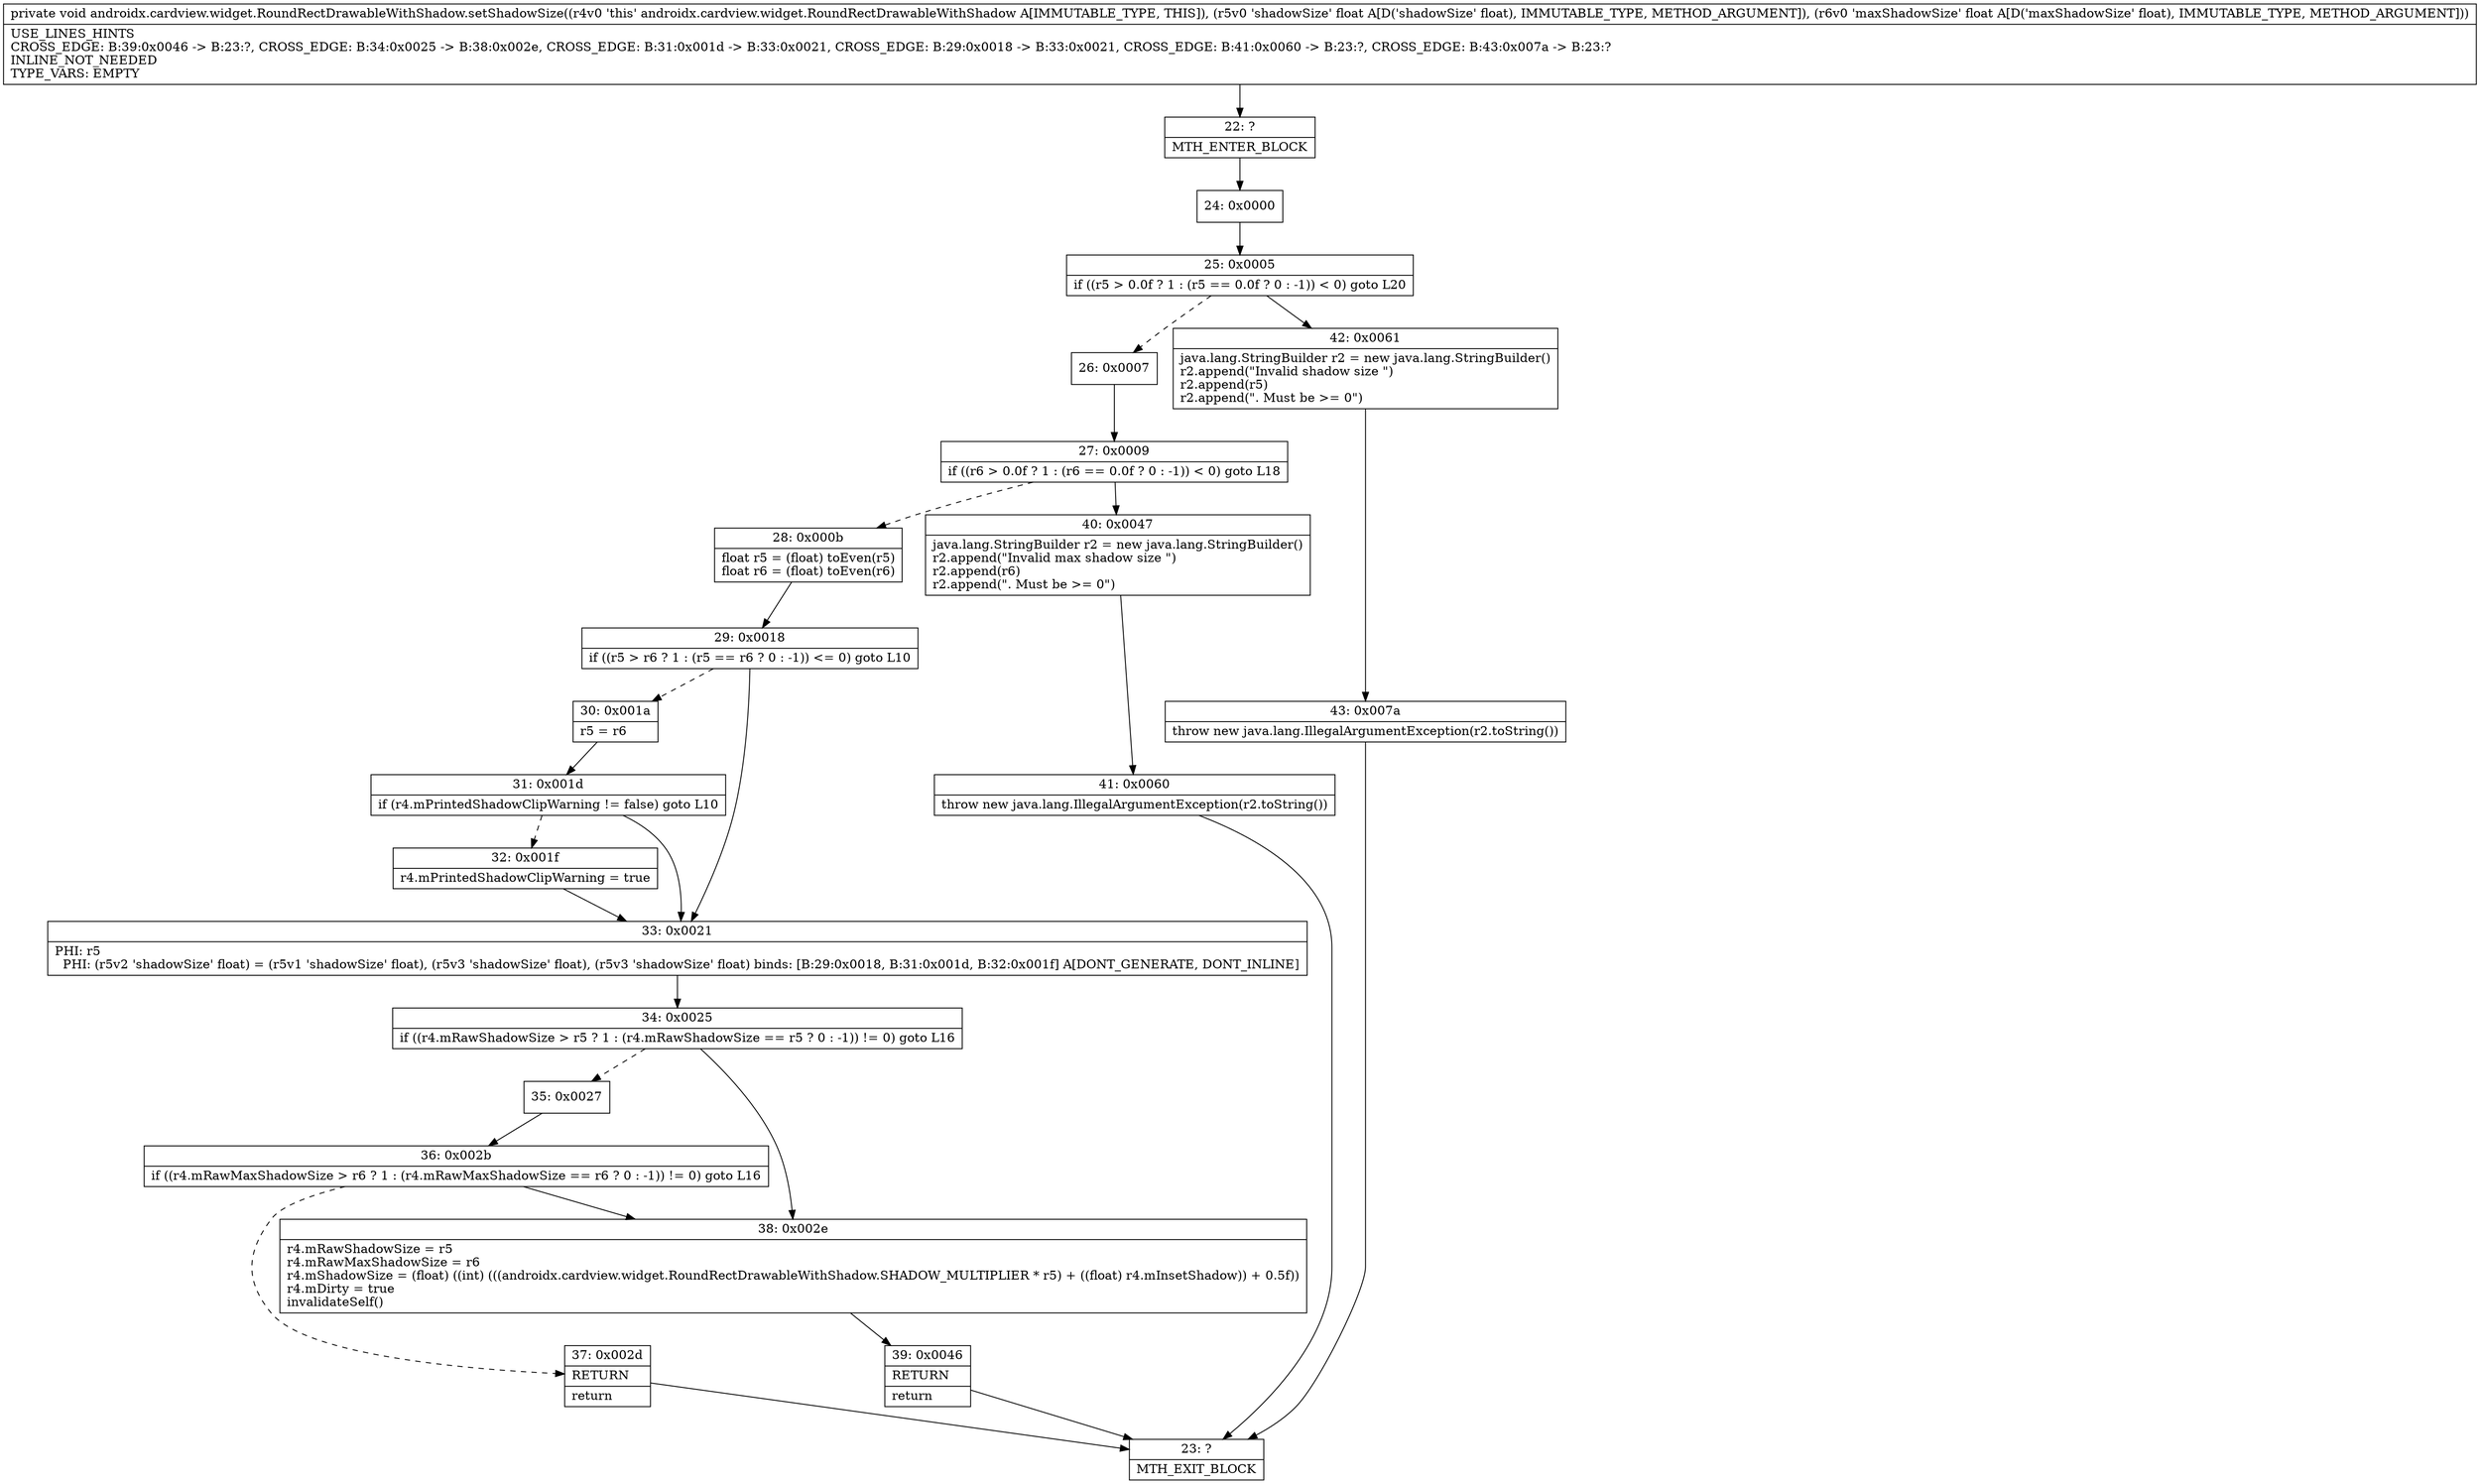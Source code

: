 digraph "CFG forandroidx.cardview.widget.RoundRectDrawableWithShadow.setShadowSize(FF)V" {
Node_22 [shape=record,label="{22\:\ ?|MTH_ENTER_BLOCK\l}"];
Node_24 [shape=record,label="{24\:\ 0x0000}"];
Node_25 [shape=record,label="{25\:\ 0x0005|if ((r5 \> 0.0f ? 1 : (r5 == 0.0f ? 0 : \-1)) \< 0) goto L20\l}"];
Node_26 [shape=record,label="{26\:\ 0x0007}"];
Node_27 [shape=record,label="{27\:\ 0x0009|if ((r6 \> 0.0f ? 1 : (r6 == 0.0f ? 0 : \-1)) \< 0) goto L18\l}"];
Node_28 [shape=record,label="{28\:\ 0x000b|float r5 = (float) toEven(r5)\lfloat r6 = (float) toEven(r6)\l}"];
Node_29 [shape=record,label="{29\:\ 0x0018|if ((r5 \> r6 ? 1 : (r5 == r6 ? 0 : \-1)) \<= 0) goto L10\l}"];
Node_30 [shape=record,label="{30\:\ 0x001a|r5 = r6\l}"];
Node_31 [shape=record,label="{31\:\ 0x001d|if (r4.mPrintedShadowClipWarning != false) goto L10\l}"];
Node_32 [shape=record,label="{32\:\ 0x001f|r4.mPrintedShadowClipWarning = true\l}"];
Node_33 [shape=record,label="{33\:\ 0x0021|PHI: r5 \l  PHI: (r5v2 'shadowSize' float) = (r5v1 'shadowSize' float), (r5v3 'shadowSize' float), (r5v3 'shadowSize' float) binds: [B:29:0x0018, B:31:0x001d, B:32:0x001f] A[DONT_GENERATE, DONT_INLINE]\l}"];
Node_34 [shape=record,label="{34\:\ 0x0025|if ((r4.mRawShadowSize \> r5 ? 1 : (r4.mRawShadowSize == r5 ? 0 : \-1)) != 0) goto L16\l}"];
Node_35 [shape=record,label="{35\:\ 0x0027}"];
Node_36 [shape=record,label="{36\:\ 0x002b|if ((r4.mRawMaxShadowSize \> r6 ? 1 : (r4.mRawMaxShadowSize == r6 ? 0 : \-1)) != 0) goto L16\l}"];
Node_37 [shape=record,label="{37\:\ 0x002d|RETURN\l|return\l}"];
Node_23 [shape=record,label="{23\:\ ?|MTH_EXIT_BLOCK\l}"];
Node_38 [shape=record,label="{38\:\ 0x002e|r4.mRawShadowSize = r5\lr4.mRawMaxShadowSize = r6\lr4.mShadowSize = (float) ((int) (((androidx.cardview.widget.RoundRectDrawableWithShadow.SHADOW_MULTIPLIER * r5) + ((float) r4.mInsetShadow)) + 0.5f))\lr4.mDirty = true\linvalidateSelf()\l}"];
Node_39 [shape=record,label="{39\:\ 0x0046|RETURN\l|return\l}"];
Node_40 [shape=record,label="{40\:\ 0x0047|java.lang.StringBuilder r2 = new java.lang.StringBuilder()\lr2.append(\"Invalid max shadow size \")\lr2.append(r6)\lr2.append(\". Must be \>= 0\")\l}"];
Node_41 [shape=record,label="{41\:\ 0x0060|throw new java.lang.IllegalArgumentException(r2.toString())\l}"];
Node_42 [shape=record,label="{42\:\ 0x0061|java.lang.StringBuilder r2 = new java.lang.StringBuilder()\lr2.append(\"Invalid shadow size \")\lr2.append(r5)\lr2.append(\". Must be \>= 0\")\l}"];
Node_43 [shape=record,label="{43\:\ 0x007a|throw new java.lang.IllegalArgumentException(r2.toString())\l}"];
MethodNode[shape=record,label="{private void androidx.cardview.widget.RoundRectDrawableWithShadow.setShadowSize((r4v0 'this' androidx.cardview.widget.RoundRectDrawableWithShadow A[IMMUTABLE_TYPE, THIS]), (r5v0 'shadowSize' float A[D('shadowSize' float), IMMUTABLE_TYPE, METHOD_ARGUMENT]), (r6v0 'maxShadowSize' float A[D('maxShadowSize' float), IMMUTABLE_TYPE, METHOD_ARGUMENT]))  | USE_LINES_HINTS\lCROSS_EDGE: B:39:0x0046 \-\> B:23:?, CROSS_EDGE: B:34:0x0025 \-\> B:38:0x002e, CROSS_EDGE: B:31:0x001d \-\> B:33:0x0021, CROSS_EDGE: B:29:0x0018 \-\> B:33:0x0021, CROSS_EDGE: B:41:0x0060 \-\> B:23:?, CROSS_EDGE: B:43:0x007a \-\> B:23:?\lINLINE_NOT_NEEDED\lTYPE_VARS: EMPTY\l}"];
MethodNode -> Node_22;Node_22 -> Node_24;
Node_24 -> Node_25;
Node_25 -> Node_26[style=dashed];
Node_25 -> Node_42;
Node_26 -> Node_27;
Node_27 -> Node_28[style=dashed];
Node_27 -> Node_40;
Node_28 -> Node_29;
Node_29 -> Node_30[style=dashed];
Node_29 -> Node_33;
Node_30 -> Node_31;
Node_31 -> Node_32[style=dashed];
Node_31 -> Node_33;
Node_32 -> Node_33;
Node_33 -> Node_34;
Node_34 -> Node_35[style=dashed];
Node_34 -> Node_38;
Node_35 -> Node_36;
Node_36 -> Node_37[style=dashed];
Node_36 -> Node_38;
Node_37 -> Node_23;
Node_38 -> Node_39;
Node_39 -> Node_23;
Node_40 -> Node_41;
Node_41 -> Node_23;
Node_42 -> Node_43;
Node_43 -> Node_23;
}

